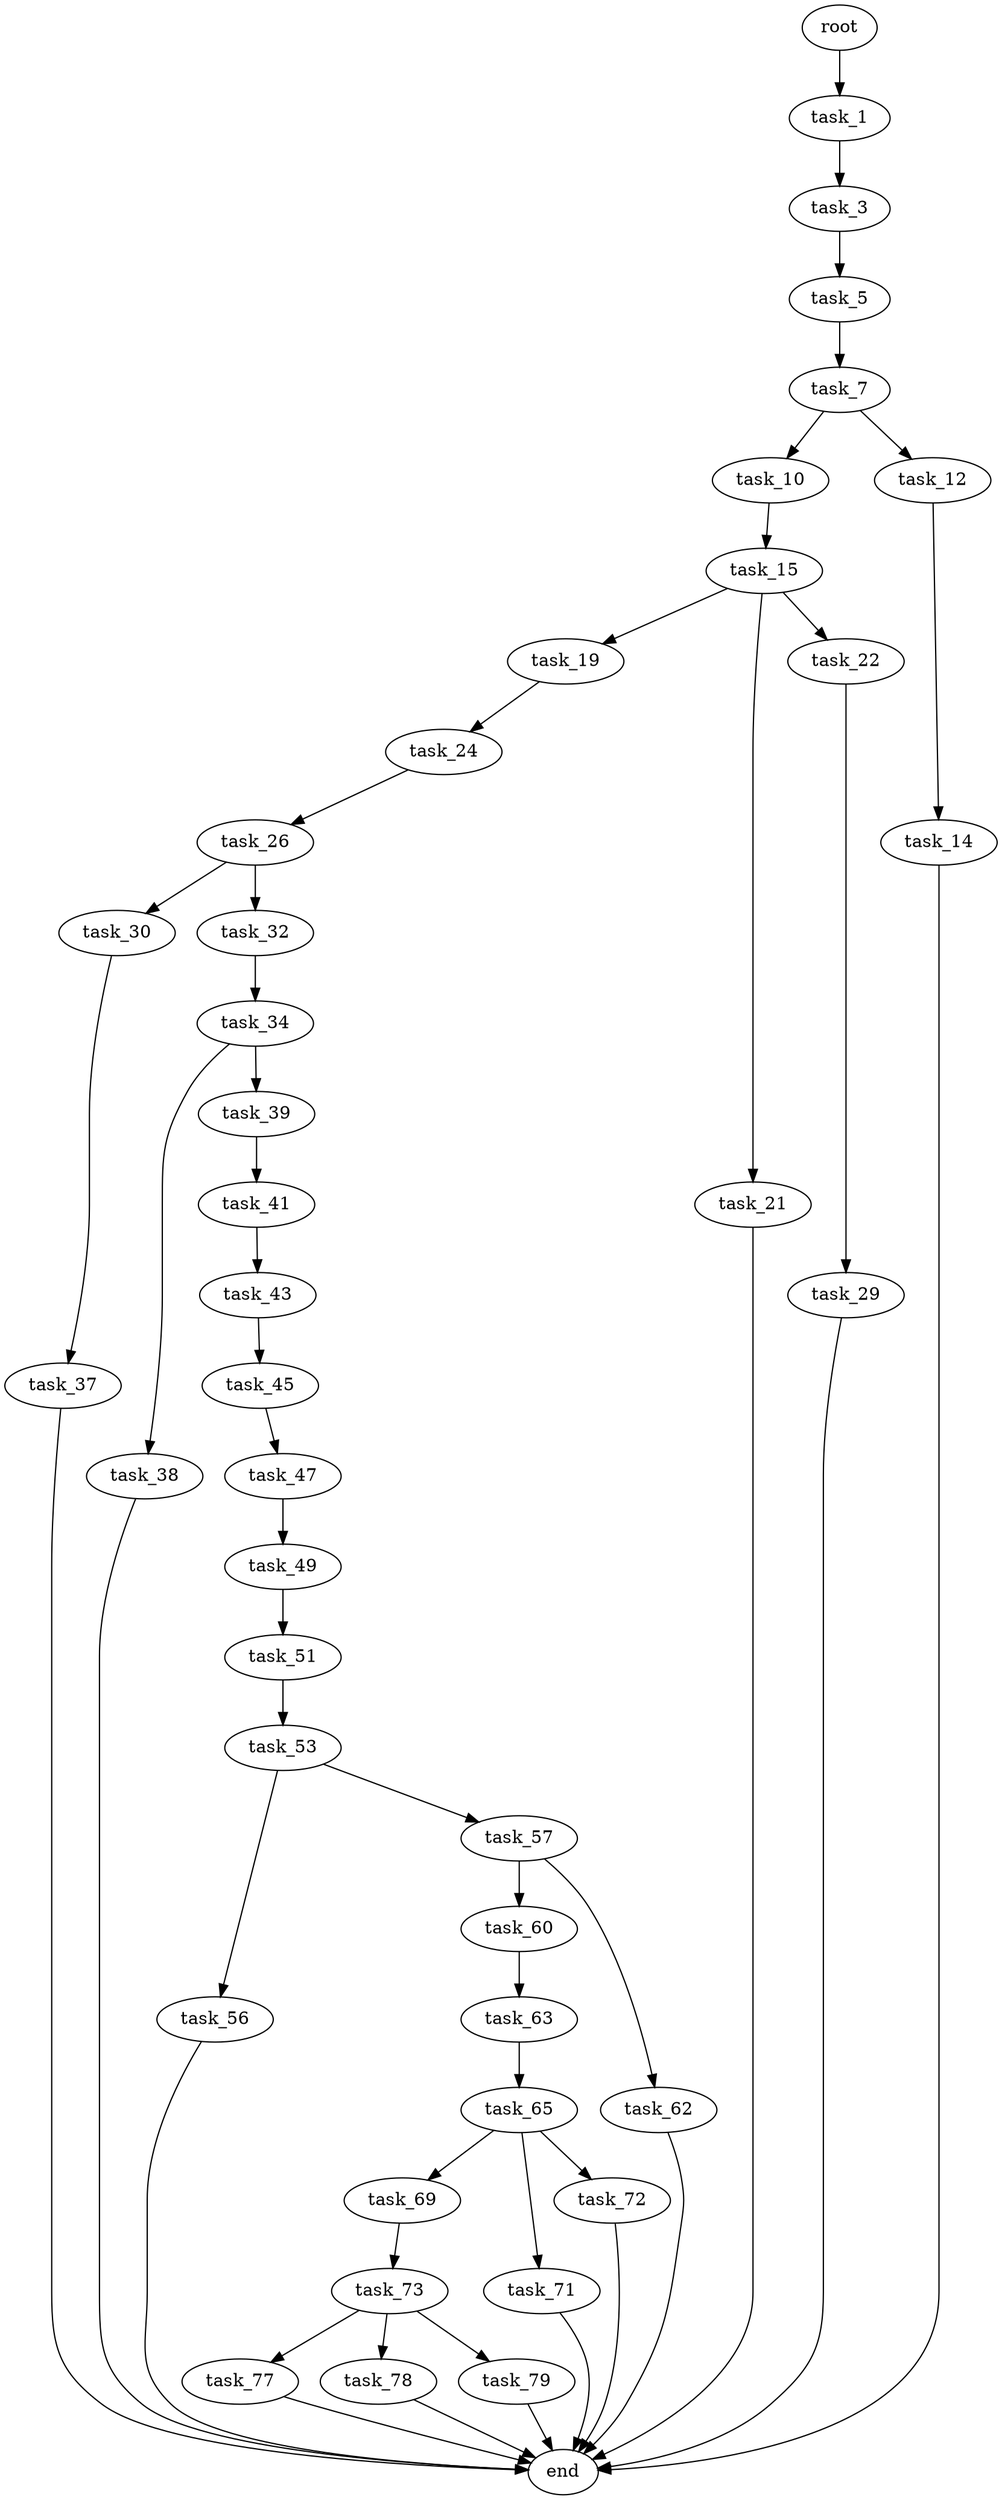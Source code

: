 digraph G {
  root [size="0.000000"];
  task_1 [size="782757789696.000000"];
  task_3 [size="44619624436.000000"];
  task_5 [size="68719476736.000000"];
  task_7 [size="360063850592.000000"];
  task_10 [size="6905516889.000000"];
  task_12 [size="7393173133.000000"];
  task_14 [size="14345221356.000000"];
  task_15 [size="129143009776.000000"];
  task_19 [size="13295155934.000000"];
  task_21 [size="368293445632.000000"];
  task_22 [size="549755813888.000000"];
  task_24 [size="3136363083.000000"];
  task_26 [size="291167866951.000000"];
  task_29 [size="200590063588.000000"];
  task_30 [size="3484821731.000000"];
  task_32 [size="1109954341892.000000"];
  task_34 [size="28991029248.000000"];
  task_37 [size="231928233984.000000"];
  task_38 [size="12415877823.000000"];
  task_39 [size="368293445632.000000"];
  task_41 [size="9970323055.000000"];
  task_43 [size="549755813888.000000"];
  task_45 [size="1073741824000.000000"];
  task_47 [size="6182707367.000000"];
  task_49 [size="639659685672.000000"];
  task_51 [size="885319749030.000000"];
  task_53 [size="134217728000.000000"];
  task_56 [size="32726009011.000000"];
  task_57 [size="11919117658.000000"];
  task_60 [size="1741445098.000000"];
  task_62 [size="520199235092.000000"];
  task_63 [size="1073741824000.000000"];
  task_65 [size="819182277335.000000"];
  task_69 [size="174652728506.000000"];
  task_71 [size="14049793219.000000"];
  task_72 [size="16454462206.000000"];
  task_73 [size="4290431573.000000"];
  task_77 [size="342174057964.000000"];
  task_78 [size="319424109472.000000"];
  task_79 [size="38644937396.000000"];
  end [size="0.000000"];

  root -> task_1 [size="1.000000"];
  task_1 -> task_3 [size="679477248.000000"];
  task_3 -> task_5 [size="838860800.000000"];
  task_5 -> task_7 [size="134217728.000000"];
  task_7 -> task_10 [size="679477248.000000"];
  task_7 -> task_12 [size="679477248.000000"];
  task_10 -> task_15 [size="209715200.000000"];
  task_12 -> task_14 [size="33554432.000000"];
  task_14 -> end [size="1.000000"];
  task_15 -> task_19 [size="301989888.000000"];
  task_15 -> task_21 [size="301989888.000000"];
  task_15 -> task_22 [size="301989888.000000"];
  task_19 -> task_24 [size="209715200.000000"];
  task_21 -> end [size="1.000000"];
  task_22 -> task_29 [size="536870912.000000"];
  task_24 -> task_26 [size="209715200.000000"];
  task_26 -> task_30 [size="301989888.000000"];
  task_26 -> task_32 [size="301989888.000000"];
  task_29 -> end [size="1.000000"];
  task_30 -> task_37 [size="75497472.000000"];
  task_32 -> task_34 [size="679477248.000000"];
  task_34 -> task_38 [size="75497472.000000"];
  task_34 -> task_39 [size="75497472.000000"];
  task_37 -> end [size="1.000000"];
  task_38 -> end [size="1.000000"];
  task_39 -> task_41 [size="411041792.000000"];
  task_41 -> task_43 [size="838860800.000000"];
  task_43 -> task_45 [size="536870912.000000"];
  task_45 -> task_47 [size="838860800.000000"];
  task_47 -> task_49 [size="679477248.000000"];
  task_49 -> task_51 [size="536870912.000000"];
  task_51 -> task_53 [size="838860800.000000"];
  task_53 -> task_56 [size="209715200.000000"];
  task_53 -> task_57 [size="209715200.000000"];
  task_56 -> end [size="1.000000"];
  task_57 -> task_60 [size="301989888.000000"];
  task_57 -> task_62 [size="301989888.000000"];
  task_60 -> task_63 [size="33554432.000000"];
  task_62 -> end [size="1.000000"];
  task_63 -> task_65 [size="838860800.000000"];
  task_65 -> task_69 [size="838860800.000000"];
  task_65 -> task_71 [size="838860800.000000"];
  task_65 -> task_72 [size="838860800.000000"];
  task_69 -> task_73 [size="536870912.000000"];
  task_71 -> end [size="1.000000"];
  task_72 -> end [size="1.000000"];
  task_73 -> task_77 [size="75497472.000000"];
  task_73 -> task_78 [size="75497472.000000"];
  task_73 -> task_79 [size="75497472.000000"];
  task_77 -> end [size="1.000000"];
  task_78 -> end [size="1.000000"];
  task_79 -> end [size="1.000000"];
}
